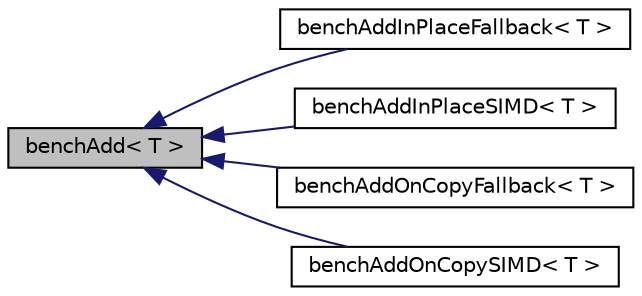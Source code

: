 digraph "benchAdd&lt; T &gt;"
{
  edge [fontname="Helvetica",fontsize="10",labelfontname="Helvetica",labelfontsize="10"];
  node [fontname="Helvetica",fontsize="10",shape=record];
  rankdir="LR";
  Node0 [label="benchAdd\< T \>",height=0.2,width=0.4,color="black", fillcolor="grey75", style="filled", fontcolor="black"];
  Node0 -> Node1 [dir="back",color="midnightblue",fontsize="10",style="solid",fontname="Helvetica"];
  Node1 [label="benchAddInPlaceFallback\< T \>",height=0.2,width=0.4,color="black", fillcolor="white", style="filled",URL="$db/d21/classbenchAddInPlaceFallback.html",tooltip="Provide the evaluation method for in-place addition. "];
  Node0 -> Node2 [dir="back",color="midnightblue",fontsize="10",style="solid",fontname="Helvetica"];
  Node2 [label="benchAddInPlaceSIMD\< T \>",height=0.2,width=0.4,color="black", fillcolor="white", style="filled",URL="$d1/d8e/classbenchAddInPlaceSIMD.html",tooltip="Provide the evaluation method for in-place addition. "];
  Node0 -> Node3 [dir="back",color="midnightblue",fontsize="10",style="solid",fontname="Helvetica"];
  Node3 [label="benchAddOnCopyFallback\< T \>",height=0.2,width=0.4,color="black", fillcolor="white", style="filled",URL="$d2/d31/classbenchAddOnCopyFallback.html",tooltip="Provide the evaluation method for on-copy addition. "];
  Node0 -> Node4 [dir="back",color="midnightblue",fontsize="10",style="solid",fontname="Helvetica"];
  Node4 [label="benchAddOnCopySIMD\< T \>",height=0.2,width=0.4,color="black", fillcolor="white", style="filled",URL="$d4/d60/classbenchAddOnCopySIMD.html",tooltip="Provide the evaluation method for on-copy addition. "];
}
